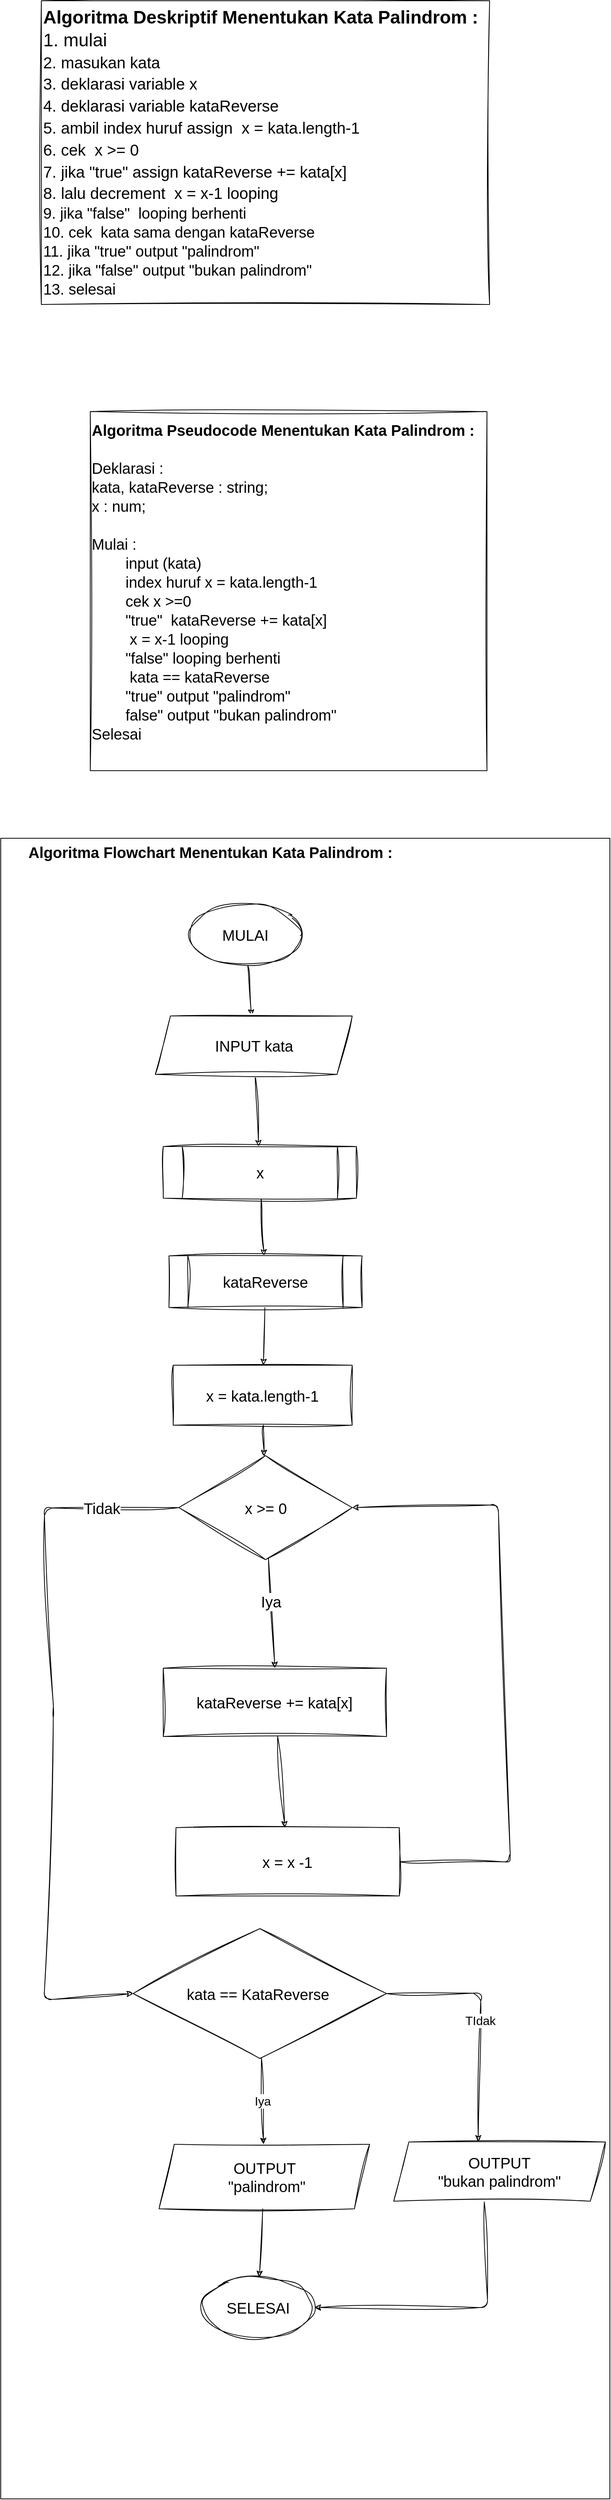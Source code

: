 <mxfile>
    <diagram id="5AIU2sZw3UCtWIpm7gQh" name="Palindrom">
        <mxGraphModel dx="826" dy="309" grid="0" gridSize="10" guides="1" tooltips="1" connect="1" arrows="1" fold="1" page="1" pageScale="1" pageWidth="850" pageHeight="1100" math="0" shadow="0">
            <root>
                <mxCell id="0"/>
                <mxCell id="1" parent="0"/>
                <mxCell id="2" value="&lt;div style=&quot;text-align: center; font-size: 24px;&quot;&gt;&lt;b style=&quot;font-family: Helvetica; background-color: initial;&quot;&gt;&lt;font style=&quot;font-size: 24px;&quot;&gt;Algoritma Deskriptif Menentukan Kata Palindrom :&lt;/font&gt;&lt;/b&gt;&lt;/div&gt;&lt;font style=&quot;font-size: 24px;&quot; face=&quot;Helvetica&quot;&gt;&lt;div style=&quot;&quot;&gt;&lt;span style=&quot;background-color: initial;&quot;&gt;1. mulai&lt;/span&gt;&lt;/div&gt;&lt;/font&gt;&lt;font style=&quot;font-size: 24px;&quot; face=&quot;Helvetica&quot;&gt;&lt;span style=&quot;font-size: 21px;&quot;&gt;2. masukan kata&lt;br&gt;&lt;/span&gt;&lt;/font&gt;&lt;font style=&quot;border-color: var(--border-color); font-size: 24px;&quot; face=&quot;Helvetica&quot;&gt;&lt;span style=&quot;border-color: var(--border-color); font-size: 21px;&quot;&gt;3. deklarasi variable x&lt;br style=&quot;border-color: var(--border-color);&quot;&gt;&lt;/span&gt;&lt;/font&gt;&lt;span style=&quot;border-color: var(--border-color); font-family: Helvetica; font-size: 21px;&quot;&gt;4. deklarasi variable kataReverse&lt;/span&gt;&lt;font style=&quot;font-size: 24px;&quot; face=&quot;Helvetica&quot;&gt;&lt;br&gt;&lt;span style=&quot;font-size: 21px;&quot;&gt;5. ambil index huruf assign&amp;nbsp; x = kata.length-1&lt;/span&gt;&lt;br&gt;&lt;span style=&quot;font-size: 21px;&quot;&gt;6. cek&amp;nbsp; x &amp;gt;= 0&lt;/span&gt;&lt;br&gt;&lt;span style=&quot;font-size: 21px;&quot;&gt;7. jika &quot;true&quot; assign kataReverse += kata[x]&lt;/span&gt;&lt;br&gt;&lt;span style=&quot;font-size: 21px;&quot;&gt;8. lalu decrement&amp;nbsp; x = x-1 looping&lt;/span&gt;&lt;br&gt;&lt;/font&gt;&lt;span style=&quot;font-family: Helvetica;&quot;&gt;9. jika &quot;false&quot;&amp;nbsp; looping berhenti&lt;/span&gt;&lt;font face=&quot;Helvetica&quot;&gt;&lt;br&gt;10. cek&amp;nbsp; kata sama dengan kataReverse&lt;br&gt;11. jika &quot;true&quot; output &quot;palindrom&quot;&lt;br&gt;12. jika &quot;false&quot; output &quot;bukan palindrom&quot;&lt;br&gt;13. selesai&lt;br&gt;&lt;/font&gt;" style="text;html=1;align=left;verticalAlign=middle;resizable=0;points=[];autosize=1;strokeColor=default;fillColor=none;fontSize=20;fontFamily=Architects Daughter;sketch=1;hachureGap=4;jiggle=2;curveFitting=1;fontSource=https%3A%2F%2Ffonts.googleapis.com%2Fcss%3Ffamily%3DArchitects%2BDaughter;" parent="1" vertex="1">
                    <mxGeometry x="74.5" y="124" width="591" height="400" as="geometry"/>
                </mxCell>
                <mxCell id="4" value="&lt;font face=&quot;Helvetica&quot;&gt;&lt;b&gt;Algoritma Pseudocode Menentukan Kata Palindrom :&lt;br&gt;&lt;/b&gt;&lt;br&gt;Deklarasi :&lt;br&gt;&lt;span style=&quot;&quot;&gt;&#9;&lt;/span&gt;kata, kataReverse : string;&lt;br&gt;&lt;span style=&quot;&quot;&gt;&#9;&lt;/span&gt;x : num;&lt;br&gt;&lt;br&gt;Mulai :&lt;br&gt;&lt;span style=&quot;&quot;&gt;&#9;&lt;/span&gt;&lt;span style=&quot;white-space: pre;&quot;&gt;&#9;&lt;/span&gt;input (kata)&lt;br&gt;&lt;span style=&quot;&quot;&gt;&#9;&lt;/span&gt;&lt;span style=&quot;white-space: pre;&quot;&gt;&#9;&lt;/span&gt;index huruf x = kata.length-1&lt;br&gt;&lt;span style=&quot;&quot;&gt;&#9;&lt;/span&gt;&lt;span style=&quot;white-space: pre;&quot;&gt;&#9;&lt;/span&gt;cek x &amp;gt;=0&lt;br&gt;&lt;span style=&quot;&quot;&gt;&#9;&lt;/span&gt;&lt;/font&gt;&lt;span style=&quot;border-color: var(--border-color); font-family: Helvetica;&quot;&gt;&#9;&lt;/span&gt;&lt;span style=&quot;font-family: Helvetica;&quot;&gt;&lt;span style=&quot;white-space: pre;&quot;&gt;&#9;&lt;/span&gt;&quot;true&quot;&amp;nbsp; kataReverse += kata[x]&lt;/span&gt;&lt;br style=&quot;border-color: var(--border-color); font-family: Helvetica;&quot;&gt;&lt;span style=&quot;border-color: var(--border-color); font-family: Helvetica;&quot;&gt;&#9;&lt;/span&gt;&lt;span style=&quot;font-family: Helvetica;&quot;&gt;&lt;span style=&quot;white-space: pre;&quot;&gt;&#9;&lt;/span&gt;&amp;nbsp;x = x-1 looping&lt;/span&gt;&lt;font face=&quot;Helvetica&quot;&gt;&lt;br&gt;&lt;span style=&quot;&quot;&gt;&#9;&lt;/span&gt;&lt;span style=&quot;white-space: pre;&quot;&gt;&#9;&lt;/span&gt;&quot;false&quot; looping berhenti&lt;br&gt;&lt;span style=&quot;white-space: pre;&quot;&gt;&#9;&lt;/span&gt;&amp;nbsp;kata == kataReverse&lt;br&gt;&lt;span style=&quot;white-space: pre;&quot;&gt;&#9;&lt;/span&gt;&quot;true&quot; output &quot;palindrom&quot;&lt;br&gt;&lt;span style=&quot;white-space: pre;&quot;&gt;&#9;&lt;/span&gt;false&quot; output &quot;bukan palindrom&quot;&lt;br&gt;Selesai&lt;br&gt;&lt;span style=&quot;&quot;&gt;&#9;&lt;/span&gt;&lt;br&gt;&lt;/font&gt;" style="text;html=1;align=left;verticalAlign=middle;resizable=0;points=[];autosize=1;strokeColor=default;fillColor=none;fontSize=20;fontFamily=Architects Daughter;sketch=1;hachureGap=4;jiggle=2;curveFitting=1;fontSource=https%3A%2F%2Ffonts.googleapis.com%2Fcss%3Ffamily%3DArchitects%2BDaughter;" parent="1" vertex="1">
                    <mxGeometry x="139" y="665" width="523" height="473" as="geometry"/>
                </mxCell>
                <mxCell id="jP9Gf66-D8ZCtO5igqZr-33" value="" style="group;strokeColor=default;" parent="1" vertex="1" connectable="0">
                    <mxGeometry x="21" y="1227" width="803" height="2187" as="geometry"/>
                </mxCell>
                <mxCell id="5" value="&lt;b&gt;Algoritma Flowchart Menentukan Kata Palindrom :&lt;/b&gt;" style="text;html=1;align=center;verticalAlign=middle;resizable=0;points=[];autosize=1;strokeColor=none;fillColor=none;fontSize=20;fontFamily=Helvetica;sketch=1;hachureGap=4;jiggle=2;curveFitting=1;fontSource=https%3A%2F%2Ffonts.googleapis.com%2Fcss%3Ffamily%3DArchitects%2BDaughter;" parent="jP9Gf66-D8ZCtO5igqZr-33" vertex="1">
                    <mxGeometry x="26.705" width="498" height="36" as="geometry"/>
                </mxCell>
                <mxCell id="38" value="" style="edgeStyle=none;sketch=1;hachureGap=4;jiggle=2;curveFitting=1;html=1;fontFamily=Helvetica;fontSize=16;" parent="jP9Gf66-D8ZCtO5igqZr-33" source="6" target="10" edge="1">
                    <mxGeometry relative="1" as="geometry"/>
                </mxCell>
                <mxCell id="6" value="MULAI" style="ellipse;whiteSpace=wrap;html=1;sketch=1;hachureGap=4;jiggle=2;curveFitting=1;fontFamily=Helvetica;fontSize=20;strokeColor=default;" parent="jP9Gf66-D8ZCtO5igqZr-33" vertex="1">
                    <mxGeometry x="248.0" y="87" width="149.049" height="80" as="geometry"/>
                </mxCell>
                <mxCell id="39" value="" style="edgeStyle=none;sketch=1;hachureGap=4;jiggle=2;curveFitting=1;html=1;fontFamily=Helvetica;fontSize=16;" parent="jP9Gf66-D8ZCtO5igqZr-33" source="10" target="9" edge="1">
                    <mxGeometry relative="1" as="geometry"/>
                </mxCell>
                <mxCell id="10" value="INPUT kata" style="shape=parallelogram;perimeter=parallelogramPerimeter;whiteSpace=wrap;html=1;fixedSize=1;sketch=1;hachureGap=4;jiggle=2;curveFitting=1;fontFamily=Helvetica;fontSize=20;strokeColor=default;" parent="jP9Gf66-D8ZCtO5igqZr-33" vertex="1">
                    <mxGeometry x="203.7" y="234" width="259.593" height="77" as="geometry"/>
                </mxCell>
                <mxCell id="11" value="x = kata.length-1" style="rounded=0;whiteSpace=wrap;html=1;sketch=1;hachureGap=4;jiggle=2;curveFitting=1;fontFamily=Helvetica;fontSize=20;strokeColor=default;" parent="jP9Gf66-D8ZCtO5igqZr-33" vertex="1">
                    <mxGeometry x="227.303" y="694" width="235.994" height="79" as="geometry"/>
                </mxCell>
                <mxCell id="36" value="" style="edgeStyle=none;sketch=1;hachureGap=4;jiggle=2;curveFitting=1;html=1;fontFamily=Helvetica;fontSize=16;entryX=0.5;entryY=0;entryDx=0;entryDy=0;" parent="jP9Gf66-D8ZCtO5igqZr-33" source="12" target="13" edge="1">
                    <mxGeometry relative="1" as="geometry">
                        <mxPoint x="351.396" y="1013" as="targetPoint"/>
                    </mxGeometry>
                </mxCell>
                <mxCell id="41" value="Iya" style="edgeLabel;html=1;align=center;verticalAlign=middle;resizable=0;points=[];fontSize=20;fontFamily=Helvetica;" parent="36" vertex="1" connectable="0">
                    <mxGeometry x="-0.218" y="-1" relative="1" as="geometry">
                        <mxPoint as="offset"/>
                    </mxGeometry>
                </mxCell>
                <mxCell id="12" value="x &amp;gt;= 0" style="rhombus;whiteSpace=wrap;html=1;sketch=1;hachureGap=4;jiggle=2;curveFitting=1;fontFamily=Helvetica;fontSize=20;strokeColor=default;" parent="jP9Gf66-D8ZCtO5igqZr-33" vertex="1">
                    <mxGeometry x="234.752" y="813" width="228.541" height="137" as="geometry"/>
                </mxCell>
                <mxCell id="23" value="" style="edgeStyle=none;sketch=1;hachureGap=4;jiggle=2;curveFitting=1;html=1;fontFamily=Helvetica;fontSize=16;strokeColor=default;" parent="jP9Gf66-D8ZCtO5igqZr-33" source="11" target="12" edge="1">
                    <mxGeometry relative="1" as="geometry"/>
                </mxCell>
                <mxCell id="13" value="kataReverse += kata[x]" style="rounded=0;whiteSpace=wrap;html=1;sketch=1;hachureGap=4;jiggle=2;curveFitting=1;fontFamily=Helvetica;fontSize=20;strokeColor=default;" parent="jP9Gf66-D8ZCtO5igqZr-33" vertex="1">
                    <mxGeometry x="214.259" y="1093" width="294.371" height="90" as="geometry"/>
                </mxCell>
                <mxCell id="15" style="edgeStyle=none;sketch=1;hachureGap=4;jiggle=2;curveFitting=1;html=1;entryX=1;entryY=0.5;entryDx=0;entryDy=0;fontFamily=Helvetica;fontSize=16;exitX=1;exitY=0.5;exitDx=0;exitDy=0;strokeColor=default;" parent="jP9Gf66-D8ZCtO5igqZr-33" source="14" target="12" edge="1">
                    <mxGeometry relative="1" as="geometry">
                        <Array as="points">
                            <mxPoint x="671.961" y="1348"/>
                            <mxPoint x="655.814" y="878"/>
                        </Array>
                    </mxGeometry>
                </mxCell>
                <mxCell id="14" value="x = x -1" style="rounded=0;whiteSpace=wrap;html=1;sketch=1;hachureGap=4;jiggle=2;curveFitting=1;fontFamily=Helvetica;fontSize=20;strokeColor=default;" parent="jP9Gf66-D8ZCtO5igqZr-33" vertex="1">
                    <mxGeometry x="231.026" y="1303" width="294.371" height="90" as="geometry"/>
                </mxCell>
                <mxCell id="17" value="" style="edgeStyle=none;sketch=1;hachureGap=4;jiggle=2;curveFitting=1;html=1;fontFamily=Helvetica;fontSize=16;strokeColor=default;" parent="jP9Gf66-D8ZCtO5igqZr-33" source="13" target="14" edge="1">
                    <mxGeometry relative="1" as="geometry"/>
                </mxCell>
                <mxCell id="24" value="kata == KataReverse&amp;nbsp;" style="rhombus;whiteSpace=wrap;html=1;sketch=1;hachureGap=4;jiggle=2;curveFitting=1;fontFamily=Helvetica;fontSize=20;strokeColor=default;" parent="jP9Gf66-D8ZCtO5igqZr-33" vertex="1">
                    <mxGeometry x="174.511" y="1436" width="334.118" height="171" as="geometry"/>
                </mxCell>
                <mxCell id="25" style="edgeStyle=none;sketch=1;hachureGap=4;jiggle=2;curveFitting=1;html=1;exitX=0;exitY=0.5;exitDx=0;exitDy=0;entryX=0;entryY=0.5;entryDx=0;entryDy=0;fontFamily=Helvetica;fontSize=16;strokeColor=default;" parent="jP9Gf66-D8ZCtO5igqZr-33" source="12" target="24" edge="1">
                    <mxGeometry relative="1" as="geometry">
                        <Array as="points">
                            <mxPoint x="57.135" y="882"/>
                            <mxPoint x="69.556" y="1148"/>
                            <mxPoint x="57.135" y="1530"/>
                        </Array>
                    </mxGeometry>
                </mxCell>
                <mxCell id="35" value="&lt;font face=&quot;Helvetica&quot;&gt;Tidak&lt;/font&gt;" style="edgeLabel;html=1;align=center;verticalAlign=middle;resizable=0;points=[];fontSize=20;fontFamily=Architects Daughter;" parent="25" vertex="1" connectable="0">
                    <mxGeometry x="-0.783" y="1" relative="1" as="geometry">
                        <mxPoint as="offset"/>
                    </mxGeometry>
                </mxCell>
                <mxCell id="26" value="OUTPUT&lt;br&gt;&amp;nbsp;&quot;palindrom&quot;" style="shape=parallelogram;perimeter=parallelogramPerimeter;whiteSpace=wrap;html=1;fixedSize=1;sketch=1;hachureGap=4;jiggle=2;curveFitting=1;fontFamily=Helvetica;fontSize=20;strokeColor=default;" parent="jP9Gf66-D8ZCtO5igqZr-33" vertex="1">
                    <mxGeometry x="208.668" y="1720" width="277.603" height="85" as="geometry"/>
                </mxCell>
                <mxCell id="27" value="Iya" style="edgeStyle=none;sketch=1;hachureGap=4;jiggle=2;curveFitting=1;html=1;fontFamily=Helvetica;fontSize=16;strokeColor=default;" parent="jP9Gf66-D8ZCtO5igqZr-33" source="24" target="26" edge="1">
                    <mxGeometry relative="1" as="geometry"/>
                </mxCell>
                <mxCell id="28" value="OUTPUT&lt;br&gt;&quot;bukan palindrom&quot;" style="shape=parallelogram;perimeter=parallelogramPerimeter;whiteSpace=wrap;html=1;fixedSize=1;sketch=1;hachureGap=4;jiggle=2;curveFitting=1;fontFamily=Helvetica;fontSize=20;strokeColor=default;" parent="jP9Gf66-D8ZCtO5igqZr-33" vertex="1">
                    <mxGeometry x="518" y="1717" width="279.14" height="78" as="geometry"/>
                </mxCell>
                <mxCell id="29" value="TIdak" style="edgeStyle=none;sketch=1;hachureGap=4;jiggle=2;curveFitting=1;html=1;fontFamily=Helvetica;fontSize=16;exitX=1;exitY=0.5;exitDx=0;exitDy=0;strokeColor=default;entryX=0.399;entryY=-0.005;entryDx=0;entryDy=0;entryPerimeter=0;" parent="jP9Gf66-D8ZCtO5igqZr-33" source="24" target="28" edge="1">
                    <mxGeometry relative="1" as="geometry">
                        <Array as="points">
                            <mxPoint x="633" y="1521"/>
                        </Array>
                        <mxPoint x="679.414" y="1729" as="targetPoint"/>
                    </mxGeometry>
                </mxCell>
                <mxCell id="30" value="SELESAI" style="ellipse;whiteSpace=wrap;html=1;sketch=1;hachureGap=4;jiggle=2;curveFitting=1;fontFamily=Helvetica;fontSize=20;strokeColor=default;" parent="jP9Gf66-D8ZCtO5igqZr-33" vertex="1">
                    <mxGeometry x="264.561" y="1895" width="149.049" height="80" as="geometry"/>
                </mxCell>
                <mxCell id="32" value="" style="edgeStyle=none;sketch=1;hachureGap=4;jiggle=2;curveFitting=1;html=1;fontFamily=Helvetica;fontSize=16;strokeColor=default;" parent="jP9Gf66-D8ZCtO5igqZr-33" source="26" target="30" edge="1">
                    <mxGeometry relative="1" as="geometry"/>
                </mxCell>
                <mxCell id="33" style="edgeStyle=none;sketch=1;hachureGap=4;jiggle=2;curveFitting=1;html=1;entryX=1;entryY=0.5;entryDx=0;entryDy=0;fontFamily=Helvetica;fontSize=16;strokeColor=default;exitX=0.428;exitY=1.013;exitDx=0;exitDy=0;exitPerimeter=0;" parent="jP9Gf66-D8ZCtO5igqZr-33" source="28" target="30" edge="1">
                    <mxGeometry relative="1" as="geometry">
                        <Array as="points">
                            <mxPoint x="642" y="1935"/>
                        </Array>
                    </mxGeometry>
                </mxCell>
                <mxCell id="70" value="" style="edgeStyle=none;sketch=1;hachureGap=4;jiggle=2;curveFitting=1;html=1;fontFamily=Helvetica;fontSize=16;" parent="jP9Gf66-D8ZCtO5igqZr-33" source="9" target="69" edge="1">
                    <mxGeometry relative="1" as="geometry"/>
                </mxCell>
                <mxCell id="9" value="x" style="shape=process;whiteSpace=wrap;html=1;backgroundOutline=1;sketch=1;hachureGap=4;jiggle=2;curveFitting=1;fontFamily=Helvetica;fontSize=20;strokeColor=default;" parent="jP9Gf66-D8ZCtO5igqZr-33" vertex="1">
                    <mxGeometry x="214.263" y="406" width="254.625" height="68" as="geometry"/>
                </mxCell>
                <mxCell id="71" value="" style="edgeStyle=none;sketch=1;hachureGap=4;jiggle=2;curveFitting=1;html=1;fontFamily=Helvetica;fontSize=16;" parent="jP9Gf66-D8ZCtO5igqZr-33" source="69" target="11" edge="1">
                    <mxGeometry relative="1" as="geometry"/>
                </mxCell>
                <mxCell id="69" value="kataReverse" style="shape=process;whiteSpace=wrap;html=1;backgroundOutline=1;sketch=1;hachureGap=4;jiggle=2;curveFitting=1;fontFamily=Helvetica;fontSize=20;strokeColor=default;" parent="jP9Gf66-D8ZCtO5igqZr-33" vertex="1">
                    <mxGeometry x="221.713" y="550" width="254.625" height="68" as="geometry"/>
                </mxCell>
            </root>
        </mxGraphModel>
    </diagram>
    <diagram id="BDV7IyLmSjpeVGGIrH9h" name="reverse words">
        <mxGraphModel dx="1836" dy="687" grid="0" gridSize="10" guides="1" tooltips="1" connect="1" arrows="1" fold="1" page="1" pageScale="1" pageWidth="850" pageHeight="1100" math="0" shadow="0">
            <root>
                <mxCell id="0"/>
                <mxCell id="1" parent="0"/>
                <mxCell id="2Pl_2EvavBKf5KSTd6St-37" value="" style="group;strokeColor=default;" parent="1" vertex="1" connectable="0">
                    <mxGeometry x="13" y="234" width="822" height="1819" as="geometry"/>
                </mxCell>
                <mxCell id="2Pl_2EvavBKf5KSTd6St-1" value="&lt;font face=&quot;Helvetica&quot;&gt;MULAI&lt;/font&gt;" style="ellipse;whiteSpace=wrap;html=1;sketch=1;hachureGap=4;jiggle=2;curveFitting=1;fontFamily=Architects Daughter;fontSource=https%3A%2F%2Ffonts.googleapis.com%2Fcss%3Ffamily%3DArchitects%2BDaughter;fontSize=20;" parent="2Pl_2EvavBKf5KSTd6St-37" vertex="1">
                    <mxGeometry x="494.696" y="70.91" width="139.976" height="62.432" as="geometry"/>
                </mxCell>
                <mxCell id="2Pl_2EvavBKf5KSTd6St-2" value="&lt;b style=&quot;border-color: var(--border-color); color: rgb(0, 0, 0); font-family: Helvetica; font-size: 24px; font-style: normal; font-variant-ligatures: normal; font-variant-caps: normal; letter-spacing: normal; orphans: 2; text-align: left; text-indent: 0px; text-transform: none; widows: 2; word-spacing: 0px; -webkit-text-stroke-width: 0px; background-color: rgb(251, 251, 251); text-decoration-thickness: initial; text-decoration-style: initial; text-decoration-color: initial;&quot;&gt;Algoritma Flowchart Reverse Words :&lt;br style=&quot;border-color: var(--border-color);&quot;&gt;&lt;/b&gt;" style="text;whiteSpace=wrap;html=1;fontSize=20;fontFamily=Architects Daughter;" parent="2Pl_2EvavBKf5KSTd6St-37" vertex="1">
                    <mxGeometry x="211.002" y="14.001" width="476.569" height="32.372" as="geometry"/>
                </mxCell>
                <mxCell id="2Pl_2EvavBKf5KSTd6St-4" value="INPUT kalimat" style="shape=parallelogram;perimeter=parallelogramPerimeter;whiteSpace=wrap;html=1;fixedSize=1;sketch=1;hachureGap=4;jiggle=2;curveFitting=1;fontFamily=Helvetica;fontSize=20;" parent="2Pl_2EvavBKf5KSTd6St-37" vertex="1">
                    <mxGeometry x="491.243" y="178.046" width="167.479" height="48.558" as="geometry"/>
                </mxCell>
                <mxCell id="2Pl_2EvavBKf5KSTd6St-7" value="" style="edgeStyle=none;sketch=1;hachureGap=4;jiggle=2;curveFitting=1;html=1;fontFamily=Helvetica;fontSize=16;" parent="2Pl_2EvavBKf5KSTd6St-37" source="2Pl_2EvavBKf5KSTd6St-1" target="2Pl_2EvavBKf5KSTd6St-4" edge="1">
                    <mxGeometry relative="1" as="geometry"/>
                </mxCell>
                <mxCell id="2Pl_2EvavBKf5KSTd6St-5" value="kata, kalimatReverse, x" style="shape=process;whiteSpace=wrap;html=1;backgroundOutline=1;sketch=1;hachureGap=4;jiggle=2;curveFitting=1;fontFamily=Helvetica;fontSize=20;" parent="2Pl_2EvavBKf5KSTd6St-37" vertex="1">
                    <mxGeometry x="436.58" y="274.392" width="280.483" height="64.744" as="geometry"/>
                </mxCell>
                <mxCell id="2Pl_2EvavBKf5KSTd6St-8" value="" style="edgeStyle=none;sketch=1;hachureGap=4;jiggle=2;curveFitting=1;html=1;fontFamily=Helvetica;fontSize=16;" parent="2Pl_2EvavBKf5KSTd6St-37" source="2Pl_2EvavBKf5KSTd6St-4" target="2Pl_2EvavBKf5KSTd6St-5" edge="1">
                    <mxGeometry relative="1" as="geometry"/>
                </mxCell>
                <mxCell id="2Pl_2EvavBKf5KSTd6St-9" value="" style="edgeStyle=none;sketch=1;hachureGap=4;jiggle=2;curveFitting=1;html=1;fontFamily=Helvetica;fontSize=16;entryX=0.433;entryY=-0.023;entryDx=0;entryDy=0;entryPerimeter=0;" parent="2Pl_2EvavBKf5KSTd6St-37" source="2Pl_2EvavBKf5KSTd6St-5" target="2Pl_2EvavBKf5KSTd6St-12" edge="1">
                    <mxGeometry relative="1" as="geometry">
                        <mxPoint x="579.789" y="386.152" as="targetPoint"/>
                    </mxGeometry>
                </mxCell>
                <mxCell id="2Pl_2EvavBKf5KSTd6St-12" value="x = kalimat.length-1" style="rounded=0;whiteSpace=wrap;html=1;sketch=1;hachureGap=4;jiggle=2;curveFitting=1;fontFamily=Helvetica;fontSize=20;" parent="2Pl_2EvavBKf5KSTd6St-37" vertex="1">
                    <mxGeometry x="486.74" y="402.338" width="215.407" height="69.369" as="geometry"/>
                </mxCell>
                <mxCell id="2Pl_2EvavBKf5KSTd6St-14" value="x &amp;gt;= 0" style="rhombus;whiteSpace=wrap;html=1;sketch=1;hachureGap=4;jiggle=2;curveFitting=1;fontFamily=Helvetica;fontSize=20;" parent="2Pl_2EvavBKf5KSTd6St-37" vertex="1">
                    <mxGeometry x="498.279" y="555.72" width="200.771" height="122.551" as="geometry"/>
                </mxCell>
                <mxCell id="2Pl_2EvavBKf5KSTd6St-15" value="" style="edgeStyle=none;sketch=1;hachureGap=4;jiggle=2;curveFitting=1;html=1;fontFamily=Helvetica;fontSize=16;" parent="2Pl_2EvavBKf5KSTd6St-37" source="2Pl_2EvavBKf5KSTd6St-12" target="2Pl_2EvavBKf5KSTd6St-14" edge="1">
                    <mxGeometry relative="1" as="geometry"/>
                </mxCell>
                <mxCell id="2Pl_2EvavBKf5KSTd6St-16" value="kata = kalimat[x] + kata" style="rounded=0;whiteSpace=wrap;html=1;sketch=1;hachureGap=4;jiggle=2;curveFitting=1;fontFamily=Helvetica;fontSize=20;" parent="2Pl_2EvavBKf5KSTd6St-37" vertex="1">
                    <mxGeometry x="480.983" y="959.6" width="237.377" height="63.973" as="geometry"/>
                </mxCell>
                <mxCell id="2Pl_2EvavBKf5KSTd6St-20" value="Iya" style="edgeStyle=none;sketch=1;hachureGap=4;jiggle=2;curveFitting=1;html=1;fontFamily=Helvetica;fontSize=16;" parent="2Pl_2EvavBKf5KSTd6St-37" source="2Pl_2EvavBKf5KSTd6St-18" target="2Pl_2EvavBKf5KSTd6St-16" edge="1">
                    <mxGeometry relative="1" as="geometry"/>
                </mxCell>
                <mxCell id="2Pl_2EvavBKf5KSTd6St-18" value="kalimat[x] != &quot; &quot;" style="rhombus;whiteSpace=wrap;html=1;sketch=1;hachureGap=4;jiggle=2;curveFitting=1;fontFamily=Helvetica;fontSize=20;" parent="2Pl_2EvavBKf5KSTd6St-37" vertex="1">
                    <mxGeometry x="498.279" y="739.932" width="206.925" height="132.571" as="geometry"/>
                </mxCell>
                <mxCell id="2Pl_2EvavBKf5KSTd6St-19" value="Iya" style="edgeStyle=none;sketch=1;hachureGap=4;jiggle=2;curveFitting=1;html=1;fontFamily=Helvetica;fontSize=16;" parent="2Pl_2EvavBKf5KSTd6St-37" source="2Pl_2EvavBKf5KSTd6St-14" target="2Pl_2EvavBKf5KSTd6St-18" edge="1">
                    <mxGeometry relative="1" as="geometry"/>
                </mxCell>
                <mxCell id="2Pl_2EvavBKf5KSTd6St-23" style="edgeStyle=none;sketch=1;hachureGap=4;jiggle=2;curveFitting=1;html=1;entryX=1;entryY=0.5;entryDx=0;entryDy=0;fontFamily=Helvetica;fontSize=16;exitX=1;exitY=0.5;exitDx=0;exitDy=0;" parent="2Pl_2EvavBKf5KSTd6St-37" source="2Pl_2EvavBKf5KSTd6St-21" target="2Pl_2EvavBKf5KSTd6St-14" edge="1">
                    <mxGeometry relative="1" as="geometry">
                        <Array as="points">
                            <mxPoint x="751.809" y="1121.46"/>
                            <mxPoint x="747.006" y="618.922"/>
                        </Array>
                    </mxGeometry>
                </mxCell>
                <mxCell id="2Pl_2EvavBKf5KSTd6St-21" value="x = x-1" style="rounded=0;whiteSpace=wrap;html=1;sketch=1;hachureGap=4;jiggle=2;curveFitting=1;fontFamily=Helvetica;fontSize=20;" parent="2Pl_2EvavBKf5KSTd6St-37" vertex="1">
                    <mxGeometry x="514.417" y="1089.858" width="183.092" height="63.973" as="geometry"/>
                </mxCell>
                <mxCell id="2Pl_2EvavBKf5KSTd6St-22" value="" style="edgeStyle=none;sketch=1;hachureGap=4;jiggle=2;curveFitting=1;html=1;fontFamily=Helvetica;fontSize=16;" parent="2Pl_2EvavBKf5KSTd6St-37" source="2Pl_2EvavBKf5KSTd6St-16" target="2Pl_2EvavBKf5KSTd6St-21" edge="1">
                    <mxGeometry relative="1" as="geometry"/>
                </mxCell>
                <mxCell id="2Pl_2EvavBKf5KSTd6St-24" value="kaliamatReverse += kata + &quot;&amp;nbsp; &quot;" style="rounded=0;whiteSpace=wrap;html=1;sketch=1;hachureGap=4;jiggle=2;curveFitting=1;fontFamily=Helvetica;fontSize=20;" parent="2Pl_2EvavBKf5KSTd6St-37" vertex="1">
                    <mxGeometry x="83.813" y="779.241" width="293.3" height="62.432" as="geometry"/>
                </mxCell>
                <mxCell id="2Pl_2EvavBKf5KSTd6St-25" value="" style="edgeStyle=none;sketch=1;hachureGap=4;jiggle=2;curveFitting=1;html=1;fontFamily=Helvetica;fontSize=16;" parent="2Pl_2EvavBKf5KSTd6St-37" source="2Pl_2EvavBKf5KSTd6St-18" target="2Pl_2EvavBKf5KSTd6St-24" edge="1">
                    <mxGeometry relative="1" as="geometry"/>
                </mxCell>
                <mxCell id="2Pl_2EvavBKf5KSTd6St-26" value="Tidak" style="edgeLabel;html=1;align=center;verticalAlign=middle;resizable=0;points=[];fontSize=20;fontFamily=Helvetica;" parent="2Pl_2EvavBKf5KSTd6St-25" vertex="1" connectable="0">
                    <mxGeometry x="-0.234" y="-1" relative="1" as="geometry">
                        <mxPoint as="offset"/>
                    </mxGeometry>
                </mxCell>
                <mxCell id="2Pl_2EvavBKf5KSTd6St-29" style="edgeStyle=none;sketch=1;hachureGap=4;jiggle=2;curveFitting=1;html=1;entryX=0;entryY=0.5;entryDx=0;entryDy=0;fontFamily=Helvetica;fontSize=16;" parent="2Pl_2EvavBKf5KSTd6St-37" source="2Pl_2EvavBKf5KSTd6St-27" target="2Pl_2EvavBKf5KSTd6St-21" edge="1">
                    <mxGeometry relative="1" as="geometry">
                        <Array as="points">
                            <mxPoint x="229.982" y="1121.46"/>
                        </Array>
                    </mxGeometry>
                </mxCell>
                <mxCell id="2Pl_2EvavBKf5KSTd6St-27" value="kata = &quot; &quot;" style="rounded=0;whiteSpace=wrap;html=1;sketch=1;hachureGap=4;jiggle=2;curveFitting=1;fontFamily=Helvetica;fontSize=20;" parent="2Pl_2EvavBKf5KSTd6St-37" vertex="1">
                    <mxGeometry x="138.917" y="950.35" width="183.092" height="63.973" as="geometry"/>
                </mxCell>
                <mxCell id="2Pl_2EvavBKf5KSTd6St-28" style="edgeStyle=none;sketch=1;hachureGap=4;jiggle=2;curveFitting=1;html=1;exitX=0.5;exitY=1;exitDx=0;exitDy=0;entryX=0.5;entryY=0;entryDx=0;entryDy=0;fontFamily=Helvetica;fontSize=16;" parent="2Pl_2EvavBKf5KSTd6St-37" source="2Pl_2EvavBKf5KSTd6St-24" target="2Pl_2EvavBKf5KSTd6St-27" edge="1">
                    <mxGeometry relative="1" as="geometry"/>
                </mxCell>
                <mxCell id="2Pl_2EvavBKf5KSTd6St-30" value="kaliamatReverse += kata&amp;nbsp;" style="rounded=0;whiteSpace=wrap;html=1;sketch=1;hachureGap=4;jiggle=2;curveFitting=1;fontFamily=Helvetica;fontSize=20;" parent="2Pl_2EvavBKf5KSTd6St-37" vertex="1">
                    <mxGeometry x="491.514" y="1240.157" width="249.049" height="69.369" as="geometry"/>
                </mxCell>
                <mxCell id="2Pl_2EvavBKf5KSTd6St-31" value="OUTPUT&lt;br&gt;kalimatReverse" style="shape=parallelogram;perimeter=parallelogramPerimeter;whiteSpace=wrap;html=1;fixedSize=1;sketch=1;hachureGap=4;jiggle=2;curveFitting=1;fontFamily=Helvetica;fontSize=20;" parent="2Pl_2EvavBKf5KSTd6St-37" vertex="1">
                    <mxGeometry x="496.12" y="1386.602" width="247.34" height="58.578" as="geometry"/>
                </mxCell>
                <mxCell id="2Pl_2EvavBKf5KSTd6St-35" style="edgeStyle=none;sketch=1;hachureGap=4;jiggle=2;curveFitting=1;html=1;exitX=0;exitY=0.5;exitDx=0;exitDy=0;entryX=0;entryY=0.5;entryDx=0;entryDy=0;fontFamily=Helvetica;fontSize=16;" parent="2Pl_2EvavBKf5KSTd6St-37" source="2Pl_2EvavBKf5KSTd6St-14" target="2Pl_2EvavBKf5KSTd6St-30" edge="1">
                    <mxGeometry relative="1" as="geometry">
                        <Array as="points">
                            <mxPoint x="54.002" y="618.922"/>
                            <mxPoint x="69.388" y="998.908"/>
                            <mxPoint x="69.388" y="1277.925"/>
                        </Array>
                    </mxGeometry>
                </mxCell>
                <mxCell id="2Pl_2EvavBKf5KSTd6St-36" value="Tidak" style="edgeLabel;html=1;align=center;verticalAlign=middle;resizable=0;points=[];fontSize=20;fontFamily=Helvetica;" parent="2Pl_2EvavBKf5KSTd6St-35" vertex="1" connectable="0">
                    <mxGeometry x="-0.854" relative="1" as="geometry">
                        <mxPoint x="-1" as="offset"/>
                    </mxGeometry>
                </mxCell>
                <mxCell id="2Pl_2EvavBKf5KSTd6St-32" value="" style="edgeStyle=none;sketch=1;hachureGap=4;jiggle=2;curveFitting=1;html=1;fontFamily=Helvetica;fontSize=16;" parent="2Pl_2EvavBKf5KSTd6St-37" source="2Pl_2EvavBKf5KSTd6St-30" target="2Pl_2EvavBKf5KSTd6St-31" edge="1">
                    <mxGeometry relative="1" as="geometry"/>
                </mxCell>
                <mxCell id="2Pl_2EvavBKf5KSTd6St-33" value="SELESAI" style="ellipse;whiteSpace=wrap;html=1;sketch=1;hachureGap=4;jiggle=2;curveFitting=1;fontFamily=Helvetica;fontSize=20;" parent="2Pl_2EvavBKf5KSTd6St-37" vertex="1">
                    <mxGeometry x="542.46" y="1506.07" width="139.85" height="60.119" as="geometry"/>
                </mxCell>
                <mxCell id="2Pl_2EvavBKf5KSTd6St-34" value="" style="edgeStyle=none;sketch=1;hachureGap=4;jiggle=2;curveFitting=1;html=1;fontFamily=Helvetica;fontSize=16;" parent="2Pl_2EvavBKf5KSTd6St-37" source="2Pl_2EvavBKf5KSTd6St-31" target="2Pl_2EvavBKf5KSTd6St-33" edge="1">
                    <mxGeometry relative="1" as="geometry"/>
                </mxCell>
            </root>
        </mxGraphModel>
    </diagram>
</mxfile>